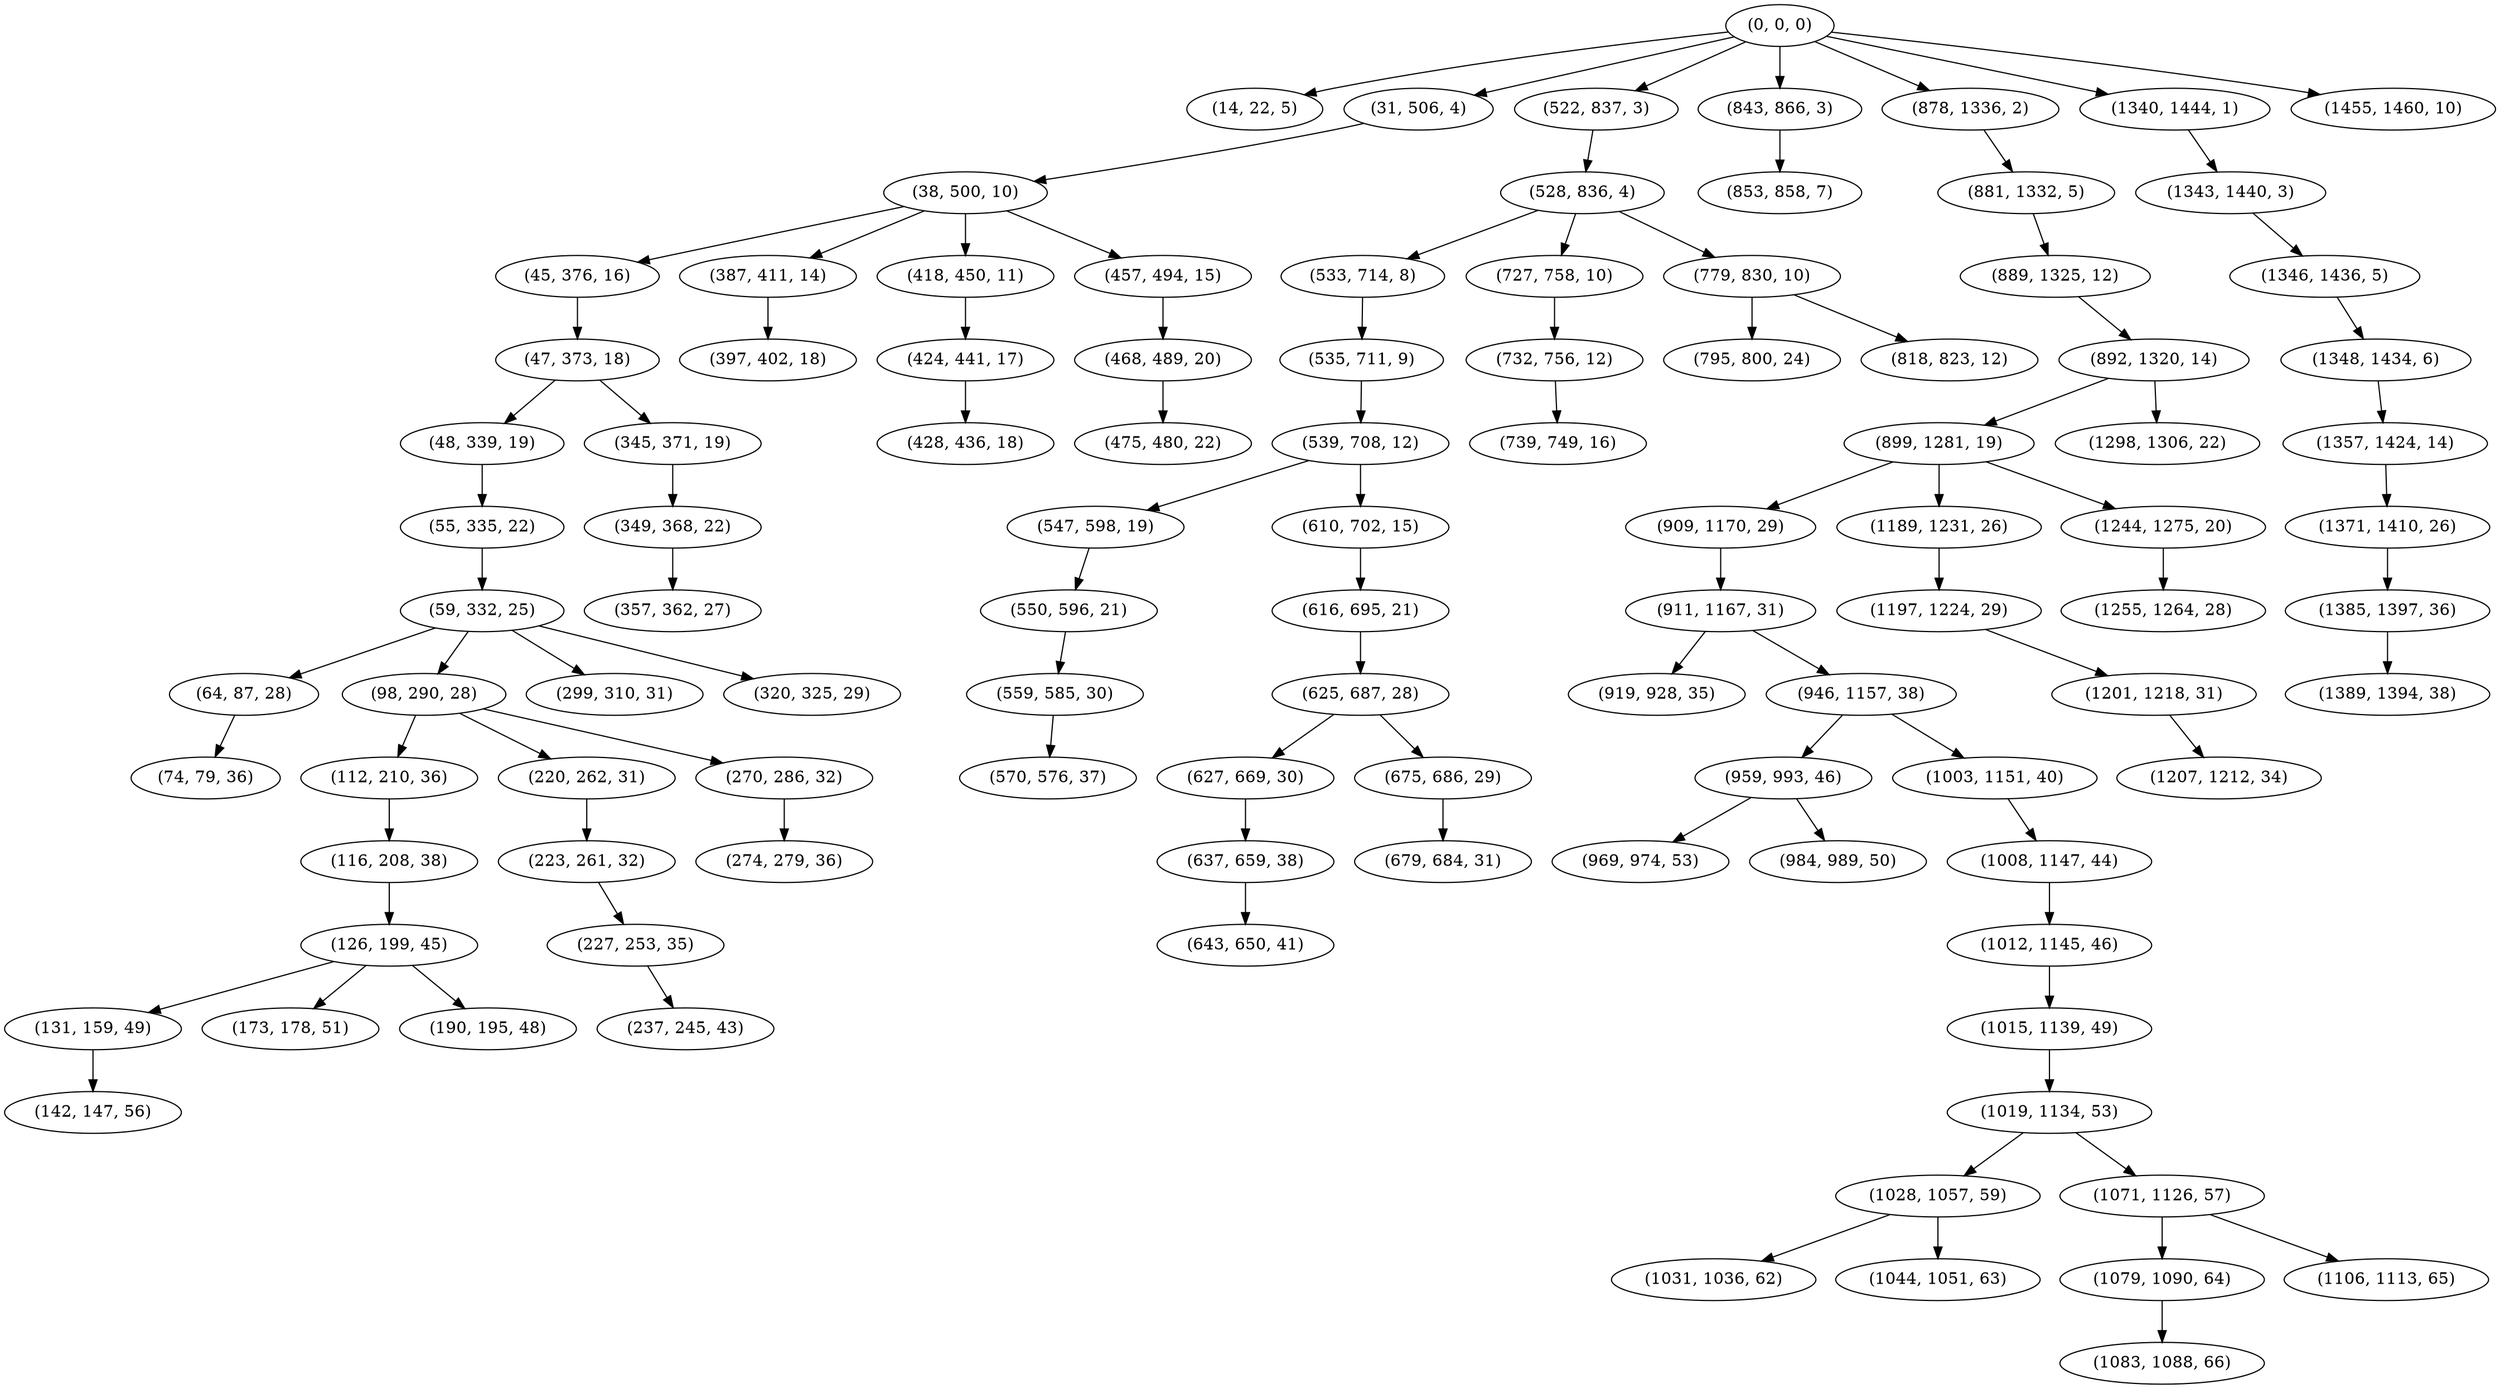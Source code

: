 digraph tree {
    "(0, 0, 0)";
    "(14, 22, 5)";
    "(31, 506, 4)";
    "(38, 500, 10)";
    "(45, 376, 16)";
    "(47, 373, 18)";
    "(48, 339, 19)";
    "(55, 335, 22)";
    "(59, 332, 25)";
    "(64, 87, 28)";
    "(74, 79, 36)";
    "(98, 290, 28)";
    "(112, 210, 36)";
    "(116, 208, 38)";
    "(126, 199, 45)";
    "(131, 159, 49)";
    "(142, 147, 56)";
    "(173, 178, 51)";
    "(190, 195, 48)";
    "(220, 262, 31)";
    "(223, 261, 32)";
    "(227, 253, 35)";
    "(237, 245, 43)";
    "(270, 286, 32)";
    "(274, 279, 36)";
    "(299, 310, 31)";
    "(320, 325, 29)";
    "(345, 371, 19)";
    "(349, 368, 22)";
    "(357, 362, 27)";
    "(387, 411, 14)";
    "(397, 402, 18)";
    "(418, 450, 11)";
    "(424, 441, 17)";
    "(428, 436, 18)";
    "(457, 494, 15)";
    "(468, 489, 20)";
    "(475, 480, 22)";
    "(522, 837, 3)";
    "(528, 836, 4)";
    "(533, 714, 8)";
    "(535, 711, 9)";
    "(539, 708, 12)";
    "(547, 598, 19)";
    "(550, 596, 21)";
    "(559, 585, 30)";
    "(570, 576, 37)";
    "(610, 702, 15)";
    "(616, 695, 21)";
    "(625, 687, 28)";
    "(627, 669, 30)";
    "(637, 659, 38)";
    "(643, 650, 41)";
    "(675, 686, 29)";
    "(679, 684, 31)";
    "(727, 758, 10)";
    "(732, 756, 12)";
    "(739, 749, 16)";
    "(779, 830, 10)";
    "(795, 800, 24)";
    "(818, 823, 12)";
    "(843, 866, 3)";
    "(853, 858, 7)";
    "(878, 1336, 2)";
    "(881, 1332, 5)";
    "(889, 1325, 12)";
    "(892, 1320, 14)";
    "(899, 1281, 19)";
    "(909, 1170, 29)";
    "(911, 1167, 31)";
    "(919, 928, 35)";
    "(946, 1157, 38)";
    "(959, 993, 46)";
    "(969, 974, 53)";
    "(984, 989, 50)";
    "(1003, 1151, 40)";
    "(1008, 1147, 44)";
    "(1012, 1145, 46)";
    "(1015, 1139, 49)";
    "(1019, 1134, 53)";
    "(1028, 1057, 59)";
    "(1031, 1036, 62)";
    "(1044, 1051, 63)";
    "(1071, 1126, 57)";
    "(1079, 1090, 64)";
    "(1083, 1088, 66)";
    "(1106, 1113, 65)";
    "(1189, 1231, 26)";
    "(1197, 1224, 29)";
    "(1201, 1218, 31)";
    "(1207, 1212, 34)";
    "(1244, 1275, 20)";
    "(1255, 1264, 28)";
    "(1298, 1306, 22)";
    "(1340, 1444, 1)";
    "(1343, 1440, 3)";
    "(1346, 1436, 5)";
    "(1348, 1434, 6)";
    "(1357, 1424, 14)";
    "(1371, 1410, 26)";
    "(1385, 1397, 36)";
    "(1389, 1394, 38)";
    "(1455, 1460, 10)";
    "(0, 0, 0)" -> "(14, 22, 5)";
    "(0, 0, 0)" -> "(31, 506, 4)";
    "(0, 0, 0)" -> "(522, 837, 3)";
    "(0, 0, 0)" -> "(843, 866, 3)";
    "(0, 0, 0)" -> "(878, 1336, 2)";
    "(0, 0, 0)" -> "(1340, 1444, 1)";
    "(0, 0, 0)" -> "(1455, 1460, 10)";
    "(31, 506, 4)" -> "(38, 500, 10)";
    "(38, 500, 10)" -> "(45, 376, 16)";
    "(38, 500, 10)" -> "(387, 411, 14)";
    "(38, 500, 10)" -> "(418, 450, 11)";
    "(38, 500, 10)" -> "(457, 494, 15)";
    "(45, 376, 16)" -> "(47, 373, 18)";
    "(47, 373, 18)" -> "(48, 339, 19)";
    "(47, 373, 18)" -> "(345, 371, 19)";
    "(48, 339, 19)" -> "(55, 335, 22)";
    "(55, 335, 22)" -> "(59, 332, 25)";
    "(59, 332, 25)" -> "(64, 87, 28)";
    "(59, 332, 25)" -> "(98, 290, 28)";
    "(59, 332, 25)" -> "(299, 310, 31)";
    "(59, 332, 25)" -> "(320, 325, 29)";
    "(64, 87, 28)" -> "(74, 79, 36)";
    "(98, 290, 28)" -> "(112, 210, 36)";
    "(98, 290, 28)" -> "(220, 262, 31)";
    "(98, 290, 28)" -> "(270, 286, 32)";
    "(112, 210, 36)" -> "(116, 208, 38)";
    "(116, 208, 38)" -> "(126, 199, 45)";
    "(126, 199, 45)" -> "(131, 159, 49)";
    "(126, 199, 45)" -> "(173, 178, 51)";
    "(126, 199, 45)" -> "(190, 195, 48)";
    "(131, 159, 49)" -> "(142, 147, 56)";
    "(220, 262, 31)" -> "(223, 261, 32)";
    "(223, 261, 32)" -> "(227, 253, 35)";
    "(227, 253, 35)" -> "(237, 245, 43)";
    "(270, 286, 32)" -> "(274, 279, 36)";
    "(345, 371, 19)" -> "(349, 368, 22)";
    "(349, 368, 22)" -> "(357, 362, 27)";
    "(387, 411, 14)" -> "(397, 402, 18)";
    "(418, 450, 11)" -> "(424, 441, 17)";
    "(424, 441, 17)" -> "(428, 436, 18)";
    "(457, 494, 15)" -> "(468, 489, 20)";
    "(468, 489, 20)" -> "(475, 480, 22)";
    "(522, 837, 3)" -> "(528, 836, 4)";
    "(528, 836, 4)" -> "(533, 714, 8)";
    "(528, 836, 4)" -> "(727, 758, 10)";
    "(528, 836, 4)" -> "(779, 830, 10)";
    "(533, 714, 8)" -> "(535, 711, 9)";
    "(535, 711, 9)" -> "(539, 708, 12)";
    "(539, 708, 12)" -> "(547, 598, 19)";
    "(539, 708, 12)" -> "(610, 702, 15)";
    "(547, 598, 19)" -> "(550, 596, 21)";
    "(550, 596, 21)" -> "(559, 585, 30)";
    "(559, 585, 30)" -> "(570, 576, 37)";
    "(610, 702, 15)" -> "(616, 695, 21)";
    "(616, 695, 21)" -> "(625, 687, 28)";
    "(625, 687, 28)" -> "(627, 669, 30)";
    "(625, 687, 28)" -> "(675, 686, 29)";
    "(627, 669, 30)" -> "(637, 659, 38)";
    "(637, 659, 38)" -> "(643, 650, 41)";
    "(675, 686, 29)" -> "(679, 684, 31)";
    "(727, 758, 10)" -> "(732, 756, 12)";
    "(732, 756, 12)" -> "(739, 749, 16)";
    "(779, 830, 10)" -> "(795, 800, 24)";
    "(779, 830, 10)" -> "(818, 823, 12)";
    "(843, 866, 3)" -> "(853, 858, 7)";
    "(878, 1336, 2)" -> "(881, 1332, 5)";
    "(881, 1332, 5)" -> "(889, 1325, 12)";
    "(889, 1325, 12)" -> "(892, 1320, 14)";
    "(892, 1320, 14)" -> "(899, 1281, 19)";
    "(892, 1320, 14)" -> "(1298, 1306, 22)";
    "(899, 1281, 19)" -> "(909, 1170, 29)";
    "(899, 1281, 19)" -> "(1189, 1231, 26)";
    "(899, 1281, 19)" -> "(1244, 1275, 20)";
    "(909, 1170, 29)" -> "(911, 1167, 31)";
    "(911, 1167, 31)" -> "(919, 928, 35)";
    "(911, 1167, 31)" -> "(946, 1157, 38)";
    "(946, 1157, 38)" -> "(959, 993, 46)";
    "(946, 1157, 38)" -> "(1003, 1151, 40)";
    "(959, 993, 46)" -> "(969, 974, 53)";
    "(959, 993, 46)" -> "(984, 989, 50)";
    "(1003, 1151, 40)" -> "(1008, 1147, 44)";
    "(1008, 1147, 44)" -> "(1012, 1145, 46)";
    "(1012, 1145, 46)" -> "(1015, 1139, 49)";
    "(1015, 1139, 49)" -> "(1019, 1134, 53)";
    "(1019, 1134, 53)" -> "(1028, 1057, 59)";
    "(1019, 1134, 53)" -> "(1071, 1126, 57)";
    "(1028, 1057, 59)" -> "(1031, 1036, 62)";
    "(1028, 1057, 59)" -> "(1044, 1051, 63)";
    "(1071, 1126, 57)" -> "(1079, 1090, 64)";
    "(1071, 1126, 57)" -> "(1106, 1113, 65)";
    "(1079, 1090, 64)" -> "(1083, 1088, 66)";
    "(1189, 1231, 26)" -> "(1197, 1224, 29)";
    "(1197, 1224, 29)" -> "(1201, 1218, 31)";
    "(1201, 1218, 31)" -> "(1207, 1212, 34)";
    "(1244, 1275, 20)" -> "(1255, 1264, 28)";
    "(1340, 1444, 1)" -> "(1343, 1440, 3)";
    "(1343, 1440, 3)" -> "(1346, 1436, 5)";
    "(1346, 1436, 5)" -> "(1348, 1434, 6)";
    "(1348, 1434, 6)" -> "(1357, 1424, 14)";
    "(1357, 1424, 14)" -> "(1371, 1410, 26)";
    "(1371, 1410, 26)" -> "(1385, 1397, 36)";
    "(1385, 1397, 36)" -> "(1389, 1394, 38)";
}
